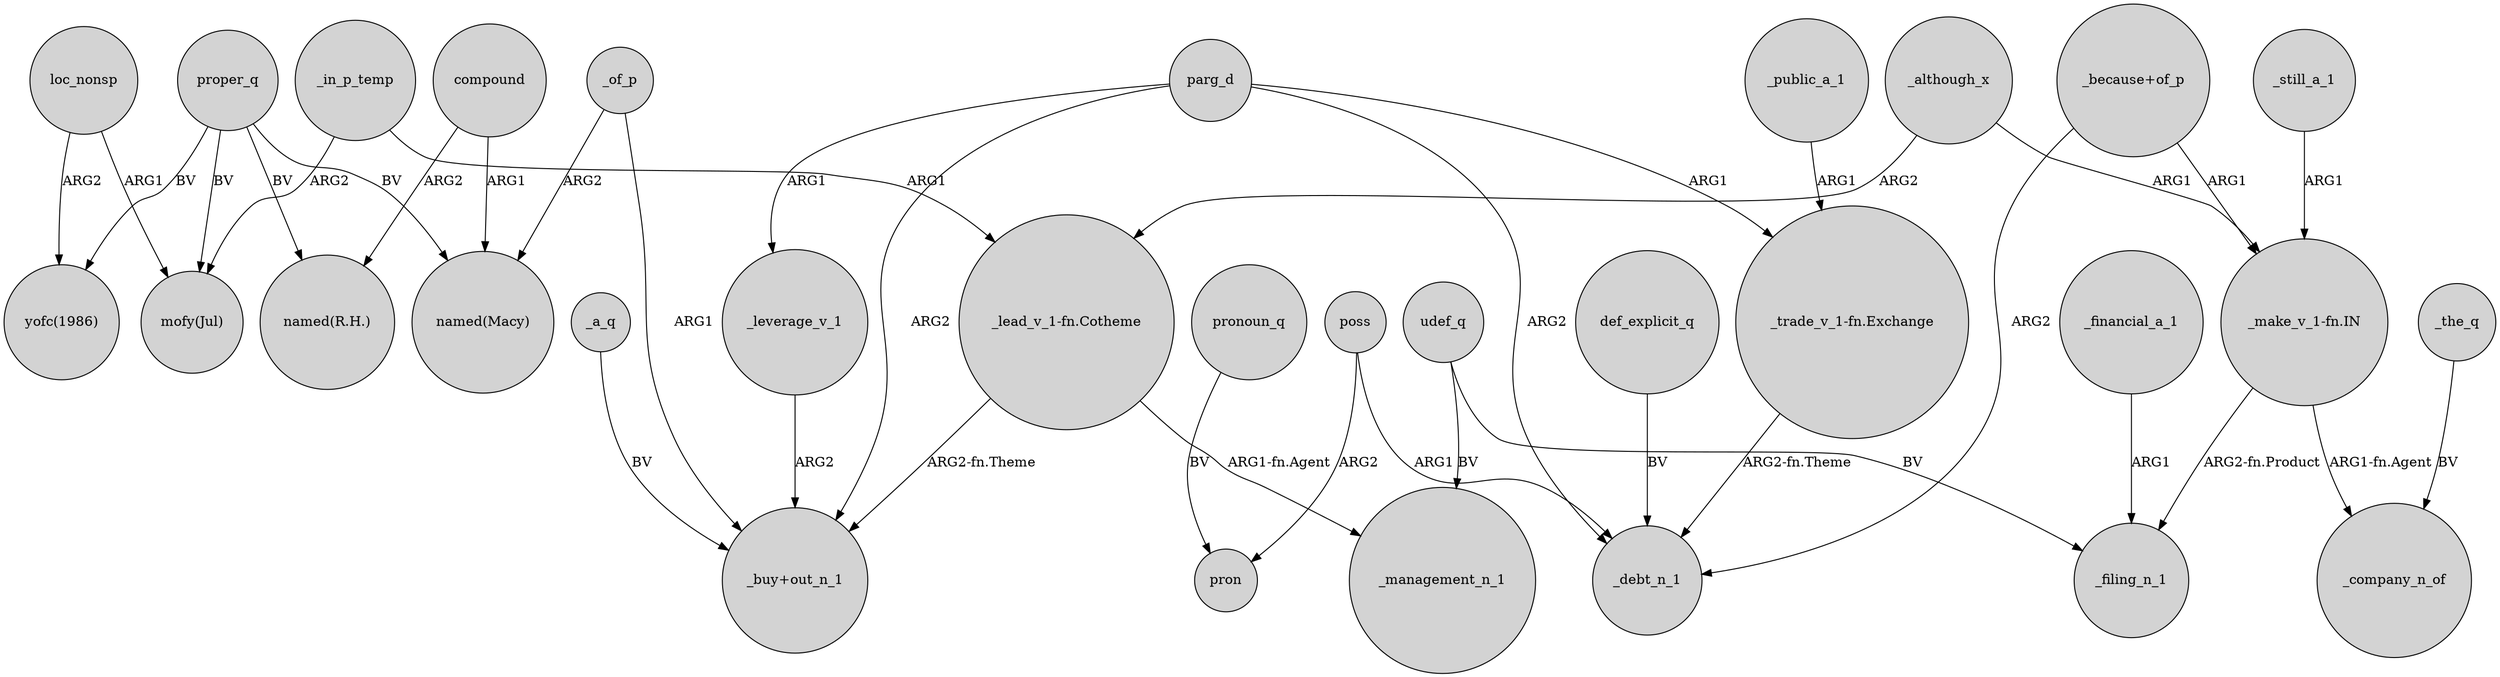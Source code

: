 digraph {
	node [shape=circle style=filled]
	proper_q -> "mofy(Jul)" [label=BV]
	udef_q -> _filing_n_1 [label=BV]
	poss -> pron [label=ARG2]
	_although_x -> "_make_v_1-fn.IN" [label=ARG1]
	"_trade_v_1-fn.Exchange" -> _debt_n_1 [label="ARG2-fn.Theme"]
	parg_d -> "_trade_v_1-fn.Exchange" [label=ARG1]
	_financial_a_1 -> _filing_n_1 [label=ARG1]
	_of_p -> "named(Macy)" [label=ARG2]
	"_make_v_1-fn.IN" -> _company_n_of [label="ARG1-fn.Agent"]
	"_because+of_p" -> "_make_v_1-fn.IN" [label=ARG1]
	parg_d -> "_buy+out_n_1" [label=ARG2]
	loc_nonsp -> "yofc(1986)" [label=ARG2]
	udef_q -> _management_n_1 [label=BV]
	_the_q -> _company_n_of [label=BV]
	_in_p_temp -> "_lead_v_1-fn.Cotheme" [label=ARG1]
	parg_d -> _leverage_v_1 [label=ARG1]
	_still_a_1 -> "_make_v_1-fn.IN" [label=ARG1]
	def_explicit_q -> _debt_n_1 [label=BV]
	pronoun_q -> pron [label=BV]
	_in_p_temp -> "mofy(Jul)" [label=ARG2]
	parg_d -> _debt_n_1 [label=ARG2]
	compound -> "named(R.H.)" [label=ARG2]
	compound -> "named(Macy)" [label=ARG1]
	"_because+of_p" -> _debt_n_1 [label=ARG2]
	_although_x -> "_lead_v_1-fn.Cotheme" [label=ARG2]
	proper_q -> "yofc(1986)" [label=BV]
	"_make_v_1-fn.IN" -> _filing_n_1 [label="ARG2-fn.Product"]
	_leverage_v_1 -> "_buy+out_n_1" [label=ARG2]
	proper_q -> "named(Macy)" [label=BV]
	loc_nonsp -> "mofy(Jul)" [label=ARG1]
	poss -> _debt_n_1 [label=ARG1]
	_public_a_1 -> "_trade_v_1-fn.Exchange" [label=ARG1]
	proper_q -> "named(R.H.)" [label=BV]
	"_lead_v_1-fn.Cotheme" -> _management_n_1 [label="ARG1-fn.Agent"]
	"_lead_v_1-fn.Cotheme" -> "_buy+out_n_1" [label="ARG2-fn.Theme"]
	_of_p -> "_buy+out_n_1" [label=ARG1]
	_a_q -> "_buy+out_n_1" [label=BV]
}
